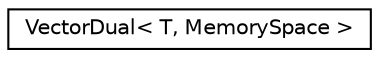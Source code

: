 digraph "Graphical Class Hierarchy"
{
 // LATEX_PDF_SIZE
  edge [fontname="Helvetica",fontsize="10",labelfontname="Helvetica",labelfontsize="10"];
  node [fontname="Helvetica",fontsize="10",shape=record];
  rankdir="LR";
  Node0 [label="VectorDual\< T, MemorySpace \>",height=0.2,width=0.4,color="black", fillcolor="white", style="filled",URL="$classpFlow_1_1VectorDual.html",tooltip=" "];
}
